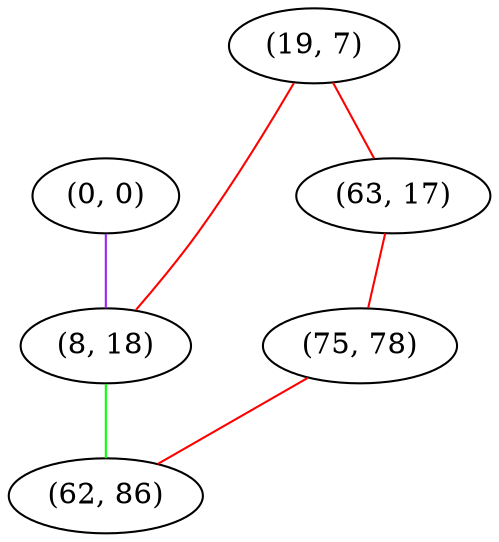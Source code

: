 graph "" {
"(0, 0)";
"(19, 7)";
"(63, 17)";
"(8, 18)";
"(75, 78)";
"(62, 86)";
"(0, 0)" -- "(8, 18)"  [color=purple, key=0, weight=4];
"(19, 7)" -- "(8, 18)"  [color=red, key=0, weight=1];
"(19, 7)" -- "(63, 17)"  [color=red, key=0, weight=1];
"(63, 17)" -- "(75, 78)"  [color=red, key=0, weight=1];
"(8, 18)" -- "(62, 86)"  [color=green, key=0, weight=2];
"(75, 78)" -- "(62, 86)"  [color=red, key=0, weight=1];
}
